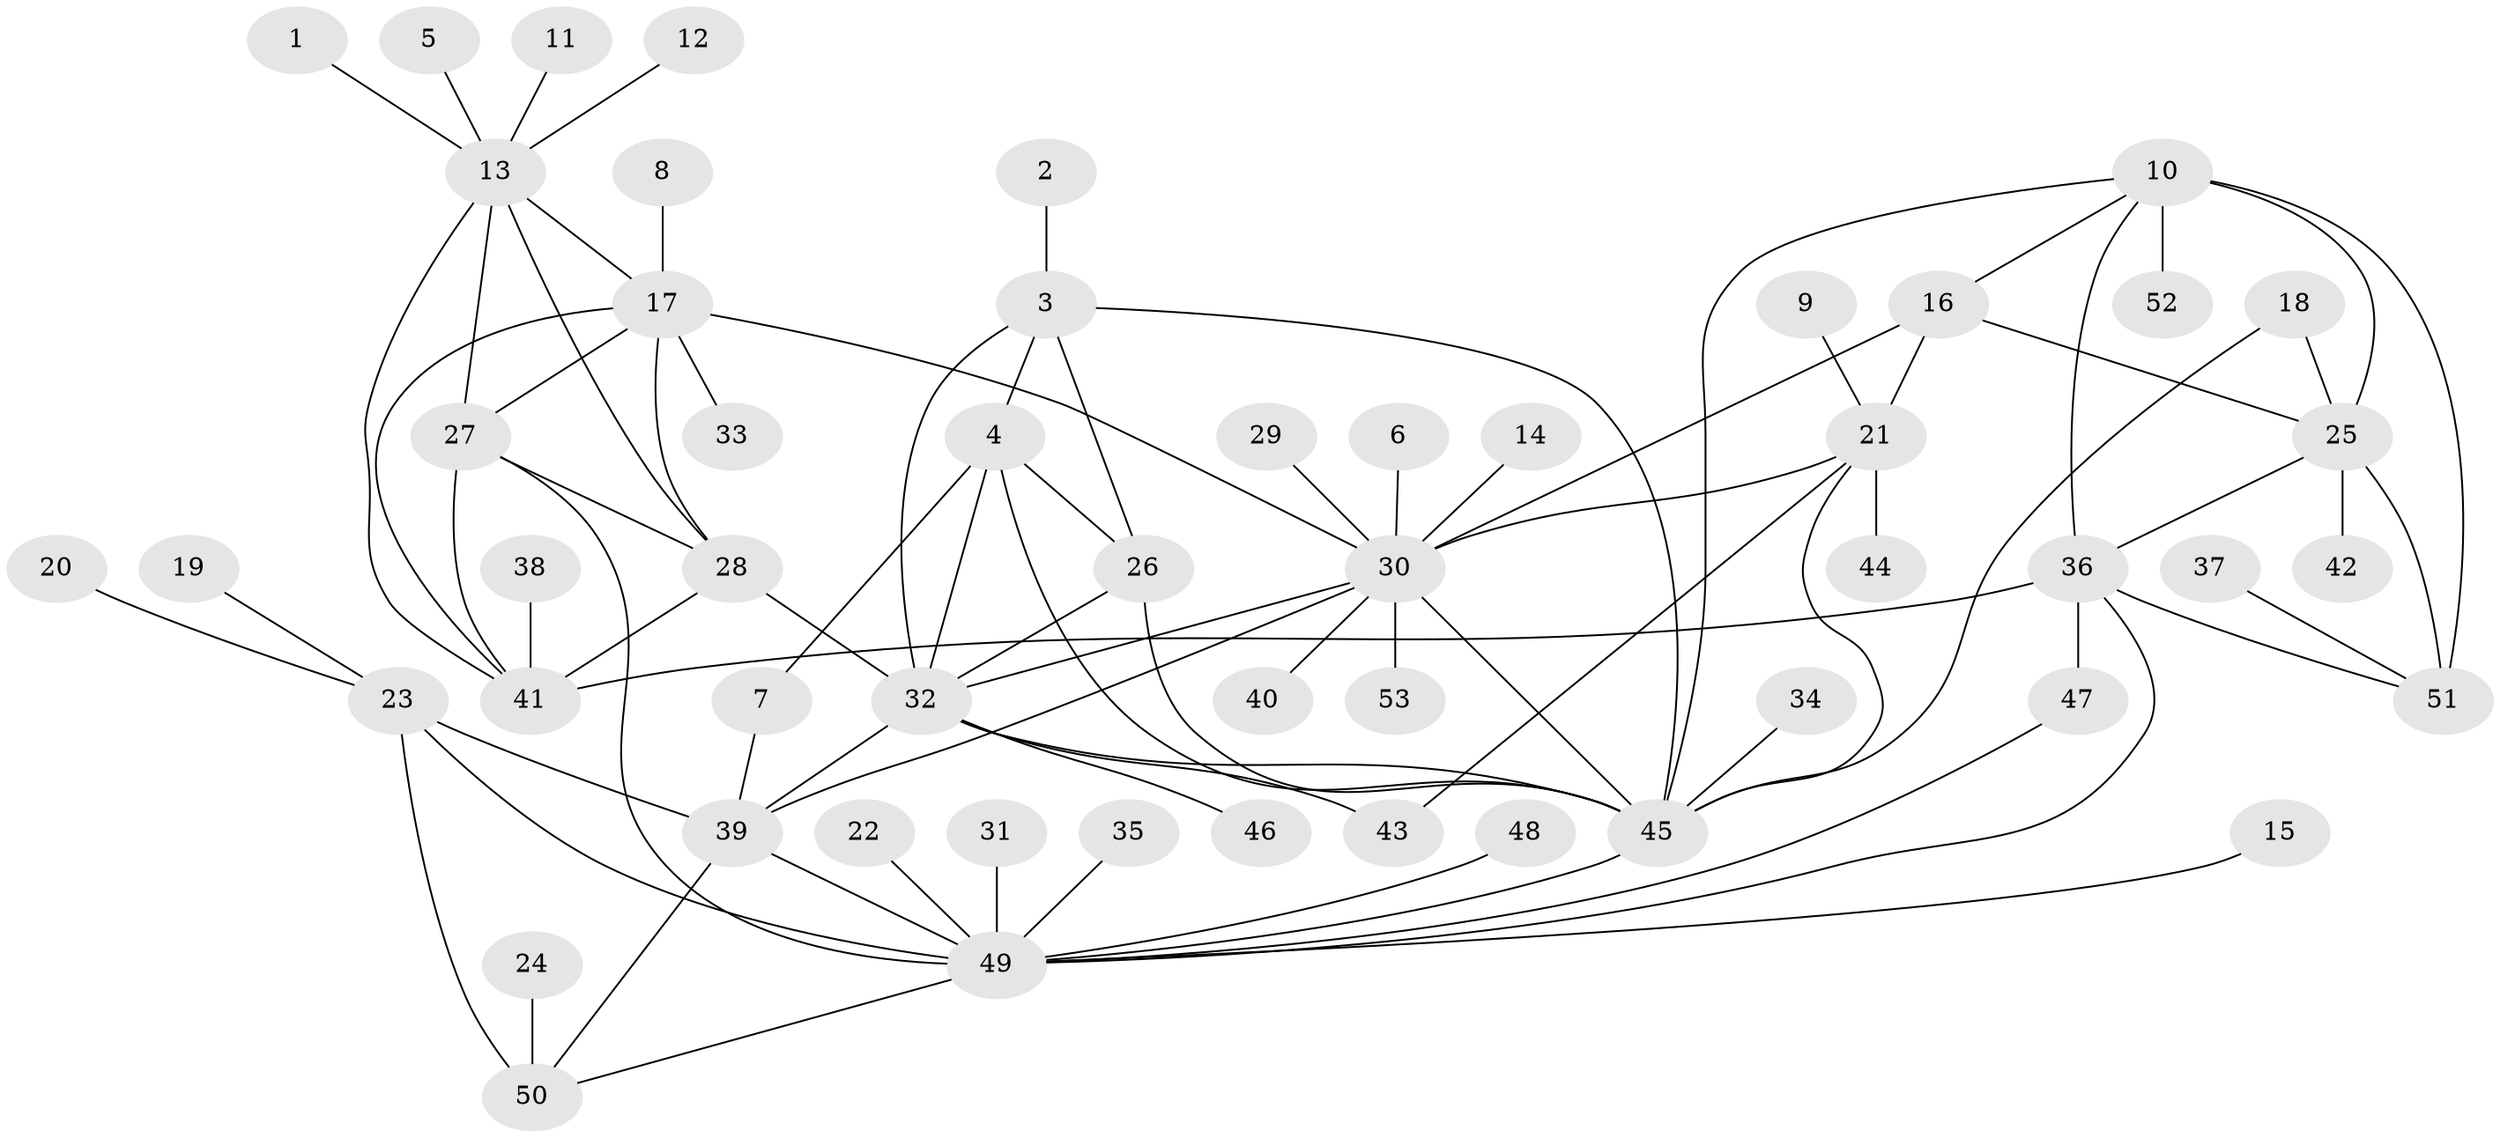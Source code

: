 // original degree distribution, {7: 0.0660377358490566, 5: 0.018867924528301886, 6: 0.05660377358490566, 16: 0.009433962264150943, 10: 0.018867924528301886, 9: 0.018867924528301886, 8: 0.02830188679245283, 11: 0.009433962264150943, 15: 0.009433962264150943, 2: 0.16981132075471697, 1: 0.5849056603773585, 3: 0.009433962264150943}
// Generated by graph-tools (version 1.1) at 2025/02/03/09/25 03:02:51]
// undirected, 53 vertices, 85 edges
graph export_dot {
graph [start="1"]
  node [color=gray90,style=filled];
  1;
  2;
  3;
  4;
  5;
  6;
  7;
  8;
  9;
  10;
  11;
  12;
  13;
  14;
  15;
  16;
  17;
  18;
  19;
  20;
  21;
  22;
  23;
  24;
  25;
  26;
  27;
  28;
  29;
  30;
  31;
  32;
  33;
  34;
  35;
  36;
  37;
  38;
  39;
  40;
  41;
  42;
  43;
  44;
  45;
  46;
  47;
  48;
  49;
  50;
  51;
  52;
  53;
  1 -- 13 [weight=1.0];
  2 -- 3 [weight=1.0];
  3 -- 4 [weight=1.0];
  3 -- 26 [weight=1.0];
  3 -- 32 [weight=1.0];
  3 -- 45 [weight=1.0];
  4 -- 7 [weight=1.0];
  4 -- 26 [weight=1.0];
  4 -- 32 [weight=1.0];
  4 -- 45 [weight=1.0];
  5 -- 13 [weight=1.0];
  6 -- 30 [weight=1.0];
  7 -- 39 [weight=1.0];
  8 -- 17 [weight=1.0];
  9 -- 21 [weight=1.0];
  10 -- 16 [weight=1.0];
  10 -- 25 [weight=2.0];
  10 -- 36 [weight=2.0];
  10 -- 45 [weight=1.0];
  10 -- 51 [weight=2.0];
  10 -- 52 [weight=1.0];
  11 -- 13 [weight=1.0];
  12 -- 13 [weight=1.0];
  13 -- 17 [weight=1.0];
  13 -- 27 [weight=1.0];
  13 -- 28 [weight=1.0];
  13 -- 41 [weight=1.0];
  14 -- 30 [weight=1.0];
  15 -- 49 [weight=1.0];
  16 -- 21 [weight=4.0];
  16 -- 25 [weight=1.0];
  16 -- 30 [weight=2.0];
  17 -- 27 [weight=1.0];
  17 -- 28 [weight=1.0];
  17 -- 30 [weight=1.0];
  17 -- 33 [weight=1.0];
  17 -- 41 [weight=1.0];
  18 -- 25 [weight=1.0];
  18 -- 45 [weight=1.0];
  19 -- 23 [weight=1.0];
  20 -- 23 [weight=1.0];
  21 -- 30 [weight=2.0];
  21 -- 43 [weight=1.0];
  21 -- 44 [weight=1.0];
  21 -- 45 [weight=1.0];
  22 -- 49 [weight=1.0];
  23 -- 39 [weight=2.0];
  23 -- 49 [weight=2.0];
  23 -- 50 [weight=2.0];
  24 -- 50 [weight=1.0];
  25 -- 36 [weight=1.0];
  25 -- 42 [weight=1.0];
  25 -- 51 [weight=1.0];
  26 -- 32 [weight=1.0];
  26 -- 45 [weight=1.0];
  27 -- 28 [weight=1.0];
  27 -- 41 [weight=1.0];
  27 -- 49 [weight=1.0];
  28 -- 32 [weight=1.0];
  28 -- 41 [weight=1.0];
  29 -- 30 [weight=1.0];
  30 -- 32 [weight=2.0];
  30 -- 39 [weight=1.0];
  30 -- 40 [weight=1.0];
  30 -- 45 [weight=1.0];
  30 -- 53 [weight=1.0];
  31 -- 49 [weight=1.0];
  32 -- 39 [weight=1.0];
  32 -- 43 [weight=1.0];
  32 -- 45 [weight=1.0];
  32 -- 46 [weight=1.0];
  34 -- 45 [weight=1.0];
  35 -- 49 [weight=1.0];
  36 -- 41 [weight=1.0];
  36 -- 47 [weight=1.0];
  36 -- 49 [weight=1.0];
  36 -- 51 [weight=1.0];
  37 -- 51 [weight=1.0];
  38 -- 41 [weight=1.0];
  39 -- 49 [weight=1.0];
  39 -- 50 [weight=1.0];
  45 -- 49 [weight=1.0];
  47 -- 49 [weight=1.0];
  48 -- 49 [weight=1.0];
  49 -- 50 [weight=1.0];
}
